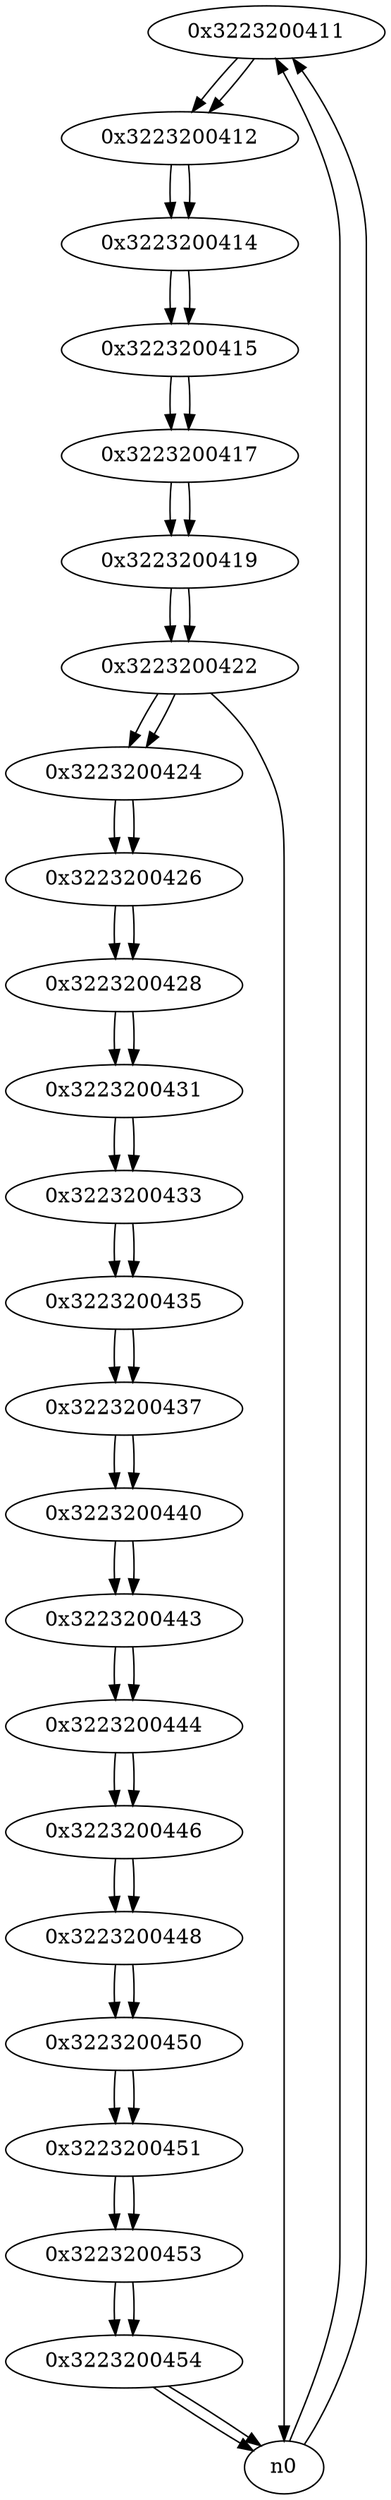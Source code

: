 digraph G{
/* nodes */
  n1 [label="0x3223200411"]
  n2 [label="0x3223200412"]
  n3 [label="0x3223200414"]
  n4 [label="0x3223200415"]
  n5 [label="0x3223200417"]
  n6 [label="0x3223200419"]
  n7 [label="0x3223200422"]
  n8 [label="0x3223200424"]
  n9 [label="0x3223200426"]
  n10 [label="0x3223200428"]
  n11 [label="0x3223200431"]
  n12 [label="0x3223200433"]
  n13 [label="0x3223200435"]
  n14 [label="0x3223200437"]
  n15 [label="0x3223200440"]
  n16 [label="0x3223200443"]
  n17 [label="0x3223200444"]
  n18 [label="0x3223200446"]
  n19 [label="0x3223200448"]
  n20 [label="0x3223200450"]
  n21 [label="0x3223200451"]
  n22 [label="0x3223200453"]
  n23 [label="0x3223200454"]
/* edges */
n1 -> n2;
n0 -> n1;
n0 -> n1;
n2 -> n3;
n1 -> n2;
n3 -> n4;
n2 -> n3;
n4 -> n5;
n3 -> n4;
n5 -> n6;
n4 -> n5;
n6 -> n7;
n5 -> n6;
n7 -> n8;
n7 -> n0;
n6 -> n7;
n8 -> n9;
n7 -> n8;
n9 -> n10;
n8 -> n9;
n10 -> n11;
n9 -> n10;
n11 -> n12;
n10 -> n11;
n12 -> n13;
n11 -> n12;
n13 -> n14;
n12 -> n13;
n14 -> n15;
n13 -> n14;
n15 -> n16;
n14 -> n15;
n16 -> n17;
n15 -> n16;
n17 -> n18;
n16 -> n17;
n18 -> n19;
n17 -> n18;
n19 -> n20;
n18 -> n19;
n20 -> n21;
n19 -> n20;
n21 -> n22;
n20 -> n21;
n22 -> n23;
n21 -> n22;
n23 -> n0;
n23 -> n0;
n22 -> n23;
}
